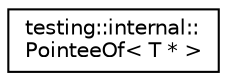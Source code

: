 digraph "Graphical Class Hierarchy"
{
  edge [fontname="Helvetica",fontsize="10",labelfontname="Helvetica",labelfontsize="10"];
  node [fontname="Helvetica",fontsize="10",shape=record];
  rankdir="LR";
  Node0 [label="testing::internal::\lPointeeOf\< T * \>",height=0.2,width=0.4,color="black", fillcolor="white", style="filled",URL="$structtesting_1_1internal_1_1PointeeOf_3_01T_01_5_01_4.html"];
}
